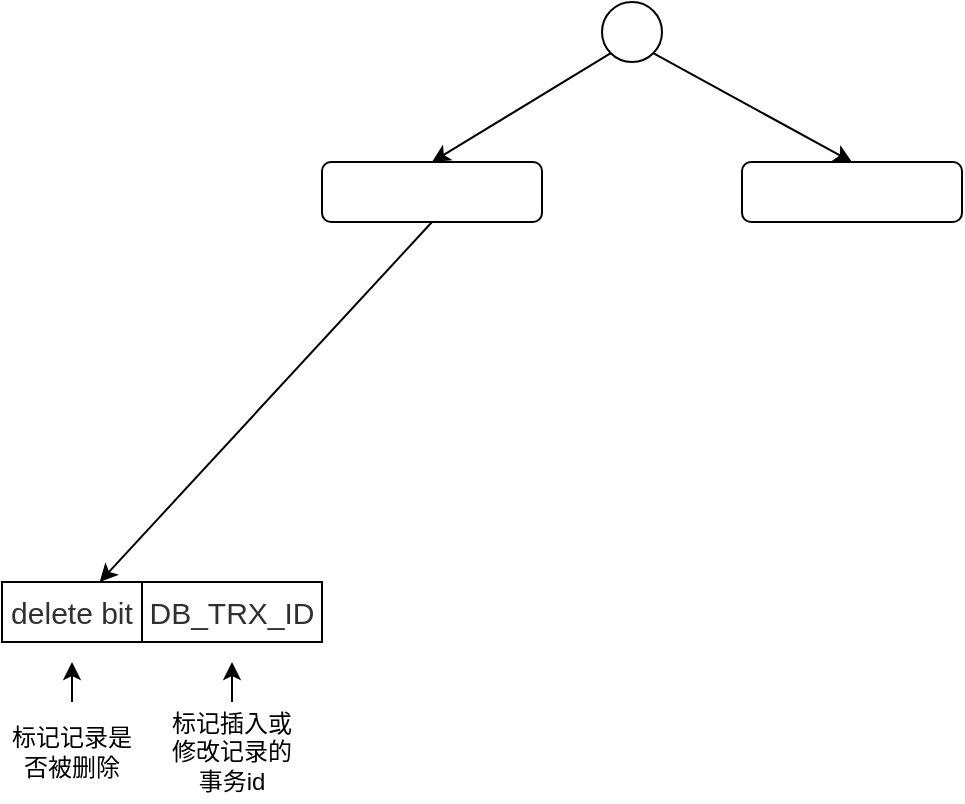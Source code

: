 <mxfile version="12.5.3" type="github">
  <diagram id="2sDEv0wensciOBOWSS-e" name="Page-1">
    <mxGraphModel dx="946" dy="541" grid="1" gridSize="10" guides="1" tooltips="1" connect="1" arrows="1" fold="1" page="1" pageScale="1" pageWidth="827" pageHeight="1169" math="0" shadow="0">
      <root>
        <mxCell id="0"/>
        <mxCell id="1" parent="0"/>
        <mxCell id="uB2dNdaidyjbXl_VxwFR-1" value="&lt;div style=&quot;text-align: left&quot;&gt;&lt;font color=&quot;#303030&quot; face=&quot;avenir, microsoft yahei, hiragino sans gb, microsoft sans serif, wenquanyi micro hei, sans-serif&quot;&gt;&lt;span style=&quot;font-size: 15px ; background-color: rgb(255 , 255 , 255)&quot;&gt;delete bit&lt;/span&gt;&lt;/font&gt;&lt;/div&gt;" style="rounded=0;whiteSpace=wrap;html=1;" parent="1" vertex="1">
          <mxGeometry x="30" y="360" width="70" height="30" as="geometry"/>
        </mxCell>
        <mxCell id="uB2dNdaidyjbXl_VxwFR-2" value="" style="ellipse;whiteSpace=wrap;html=1;aspect=fixed;" parent="1" vertex="1">
          <mxGeometry x="330" y="70" width="30" height="30" as="geometry"/>
        </mxCell>
        <mxCell id="uB2dNdaidyjbXl_VxwFR-3" value="" style="rounded=1;whiteSpace=wrap;html=1;" parent="1" vertex="1">
          <mxGeometry x="190" y="150" width="110" height="30" as="geometry"/>
        </mxCell>
        <mxCell id="uB2dNdaidyjbXl_VxwFR-4" value="" style="rounded=1;whiteSpace=wrap;html=1;" parent="1" vertex="1">
          <mxGeometry x="400" y="150" width="110" height="30" as="geometry"/>
        </mxCell>
        <mxCell id="Y7yod59N0h33jMctHfkD-1" value="" style="endArrow=classic;html=1;exitX=0;exitY=1;exitDx=0;exitDy=0;entryX=0.5;entryY=0;entryDx=0;entryDy=0;" edge="1" parent="1" source="uB2dNdaidyjbXl_VxwFR-2" target="uB2dNdaidyjbXl_VxwFR-3">
          <mxGeometry width="50" height="50" relative="1" as="geometry">
            <mxPoint x="190" y="90" as="sourcePoint"/>
            <mxPoint x="240" y="40" as="targetPoint"/>
          </mxGeometry>
        </mxCell>
        <mxCell id="Y7yod59N0h33jMctHfkD-2" value="" style="endArrow=classic;html=1;exitX=1;exitY=1;exitDx=0;exitDy=0;entryX=0.5;entryY=0;entryDx=0;entryDy=0;" edge="1" parent="1" source="uB2dNdaidyjbXl_VxwFR-2" target="uB2dNdaidyjbXl_VxwFR-4">
          <mxGeometry width="50" height="50" relative="1" as="geometry">
            <mxPoint x="340" y="270" as="sourcePoint"/>
            <mxPoint x="390" y="220" as="targetPoint"/>
          </mxGeometry>
        </mxCell>
        <mxCell id="Y7yod59N0h33jMctHfkD-3" value="" style="endArrow=classic;html=1;exitX=0.5;exitY=1;exitDx=0;exitDy=0;" edge="1" parent="1" source="uB2dNdaidyjbXl_VxwFR-3" target="uB2dNdaidyjbXl_VxwFR-1">
          <mxGeometry width="50" height="50" relative="1" as="geometry">
            <mxPoint x="180" y="280" as="sourcePoint"/>
            <mxPoint x="230" y="230" as="targetPoint"/>
          </mxGeometry>
        </mxCell>
        <mxCell id="Y7yod59N0h33jMctHfkD-5" style="edgeStyle=orthogonalEdgeStyle;rounded=0;orthogonalLoop=1;jettySize=auto;html=1;exitX=0.5;exitY=0;exitDx=0;exitDy=0;" edge="1" parent="1" source="Y7yod59N0h33jMctHfkD-4">
          <mxGeometry relative="1" as="geometry">
            <mxPoint x="65" y="400" as="targetPoint"/>
          </mxGeometry>
        </mxCell>
        <mxCell id="Y7yod59N0h33jMctHfkD-4" value="标记记录是否被删除" style="text;html=1;strokeColor=none;fillColor=none;align=center;verticalAlign=middle;whiteSpace=wrap;rounded=0;" vertex="1" parent="1">
          <mxGeometry x="30" y="420" width="70" height="50" as="geometry"/>
        </mxCell>
        <mxCell id="Y7yod59N0h33jMctHfkD-6" value="&lt;div style=&quot;text-align: left&quot;&gt;&lt;span style=&quot;color: rgb(48 , 48 , 48) ; font-family: &amp;#34;avenir&amp;#34; , &amp;#34;microsoft yahei&amp;#34; , &amp;#34;hiragino sans gb&amp;#34; , &amp;#34;microsoft sans serif&amp;#34; , &amp;#34;wenquanyi micro hei&amp;#34; , sans-serif ; font-size: 15px ; background-color: rgb(255 , 255 , 255)&quot;&gt;DB_TRX_ID&lt;/span&gt;&lt;br&gt;&lt;/div&gt;" style="rounded=0;whiteSpace=wrap;html=1;" vertex="1" parent="1">
          <mxGeometry x="100" y="360" width="90" height="30" as="geometry"/>
        </mxCell>
        <mxCell id="Y7yod59N0h33jMctHfkD-8" style="edgeStyle=orthogonalEdgeStyle;rounded=0;orthogonalLoop=1;jettySize=auto;html=1;exitX=0.5;exitY=0;exitDx=0;exitDy=0;" edge="1" parent="1" source="Y7yod59N0h33jMctHfkD-7">
          <mxGeometry relative="1" as="geometry">
            <mxPoint x="145" y="400" as="targetPoint"/>
          </mxGeometry>
        </mxCell>
        <mxCell id="Y7yod59N0h33jMctHfkD-7" value="标记插入或修改记录的事务id" style="text;html=1;strokeColor=none;fillColor=none;align=center;verticalAlign=middle;whiteSpace=wrap;rounded=0;" vertex="1" parent="1">
          <mxGeometry x="110" y="420" width="70" height="50" as="geometry"/>
        </mxCell>
      </root>
    </mxGraphModel>
  </diagram>
</mxfile>
